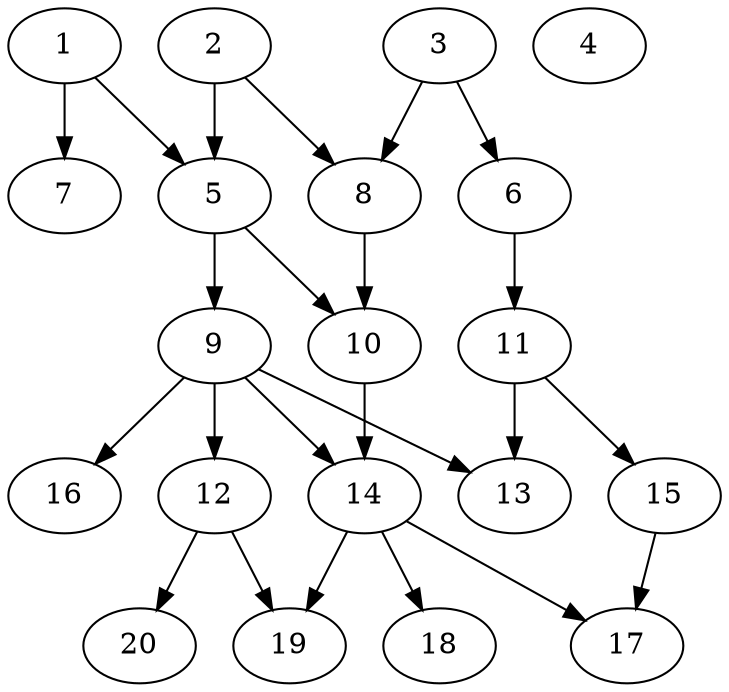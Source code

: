 // DAG automatically generated by daggen at Wed Jul 24 22:10:09 2019
// ./daggen --dot -n 20 --ccr 0.5 --fat 0.5 --regular 0.5 --density 0.5 --mindata 5242880 --maxdata 52428800 
digraph G {
  1 [size="100974592", alpha="0.12", expect_size="50487296"] 
  1 -> 5 [size ="50487296"]
  1 -> 7 [size ="50487296"]
  2 [size="22876160", alpha="0.06", expect_size="11438080"] 
  2 -> 5 [size ="11438080"]
  2 -> 8 [size ="11438080"]
  3 [size="52336640", alpha="0.13", expect_size="26168320"] 
  3 -> 6 [size ="26168320"]
  3 -> 8 [size ="26168320"]
  4 [size="97150976", alpha="0.17", expect_size="48575488"] 
  5 [size="57257984", alpha="0.02", expect_size="28628992"] 
  5 -> 9 [size ="28628992"]
  5 -> 10 [size ="28628992"]
  6 [size="101779456", alpha="0.06", expect_size="50889728"] 
  6 -> 11 [size ="50889728"]
  7 [size="58470400", alpha="0.06", expect_size="29235200"] 
  8 [size="74199040", alpha="0.18", expect_size="37099520"] 
  8 -> 10 [size ="37099520"]
  9 [size="97368064", alpha="0.10", expect_size="48684032"] 
  9 -> 12 [size ="48684032"]
  9 -> 13 [size ="48684032"]
  9 -> 14 [size ="48684032"]
  9 -> 16 [size ="48684032"]
  10 [size="63049728", alpha="0.10", expect_size="31524864"] 
  10 -> 14 [size ="31524864"]
  11 [size="60807168", alpha="0.17", expect_size="30403584"] 
  11 -> 13 [size ="30403584"]
  11 -> 15 [size ="30403584"]
  12 [size="22067200", alpha="0.08", expect_size="11033600"] 
  12 -> 19 [size ="11033600"]
  12 -> 20 [size ="11033600"]
  13 [size="48031744", alpha="0.20", expect_size="24015872"] 
  14 [size="15542272", alpha="0.03", expect_size="7771136"] 
  14 -> 17 [size ="7771136"]
  14 -> 18 [size ="7771136"]
  14 -> 19 [size ="7771136"]
  15 [size="95692800", alpha="0.00", expect_size="47846400"] 
  15 -> 17 [size ="47846400"]
  16 [size="104347648", alpha="0.12", expect_size="52173824"] 
  17 [size="38356992", alpha="0.18", expect_size="19178496"] 
  18 [size="67782656", alpha="0.02", expect_size="33891328"] 
  19 [size="56541184", alpha="0.07", expect_size="28270592"] 
  20 [size="10811392", alpha="0.19", expect_size="5405696"] 
}
